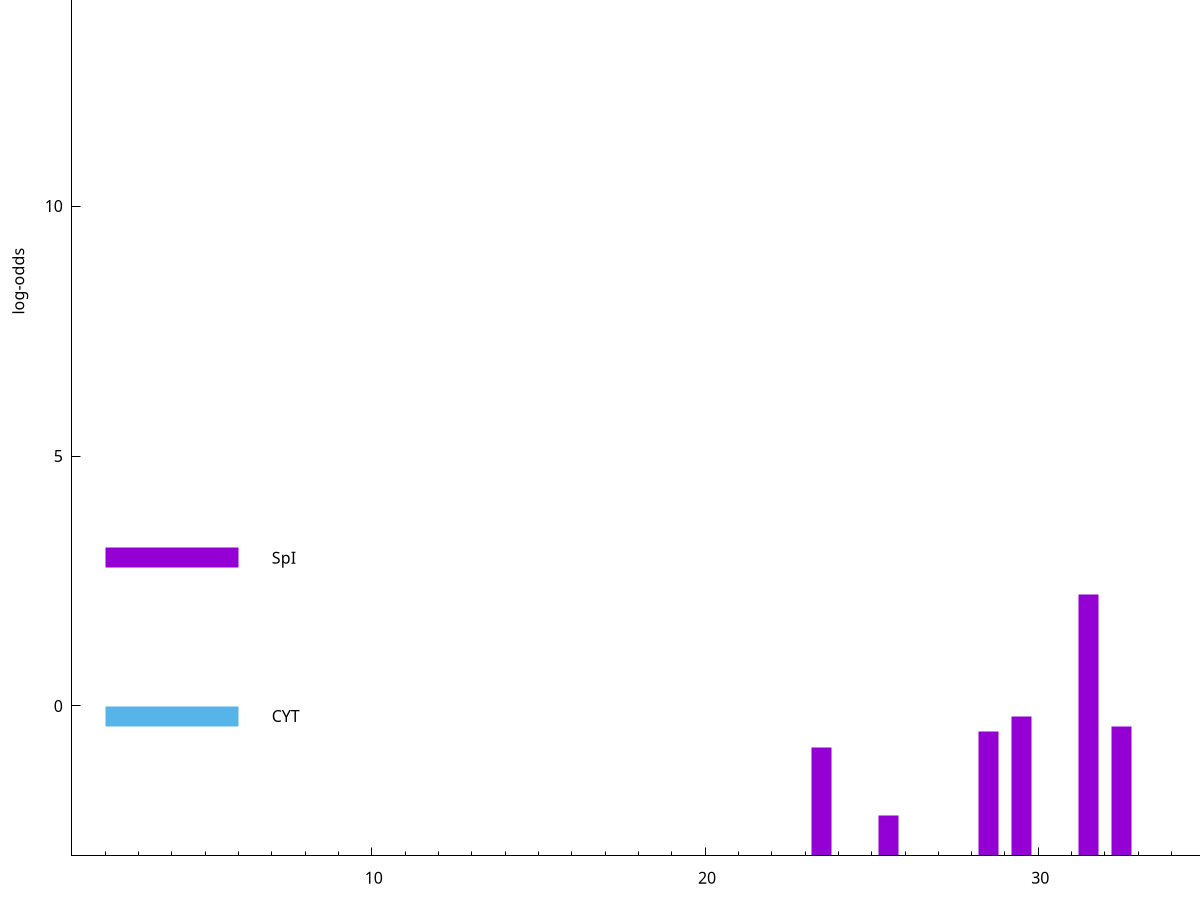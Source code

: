 set title "LipoP predictions for SRR4017844.gff"
set size 2., 1.4
set xrange [1:70] 
set mxtics 10
set yrange [-3:20]
set y2range [0:23]
set ylabel "log-odds"
set term postscript eps color solid "Helvetica" 30
set output "SRR4017844.gff.eps"
set arrow from 2,18.7006 to 6,18.7006 nohead lt 4 lw 20
set label "TMH" at 7,18.7006
set arrow from 2,2.96325 to 6,2.96325 nohead lt 1 lw 20
set label "SpI" at 7,2.96325
set arrow from 2,-0.200913 to 6,-0.200913 nohead lt 3 lw 20
set label "CYT" at 7,-0.200913
set arrow from 2,18.7006 to 6,18.7006 nohead lt 4 lw 20
set label "TMH" at 7,18.7006
# NOTE: The scores below are the log-odds scores with the threshold
# NOTE: subtracted (a hack to make gnuplot make the histogram all
# NOTE: look nice).
plot "-" axes x1y2 title "" with impulses lt 1 lw 20
31.500000 5.221420
29.500000 2.793004
32.500000 2.587319
28.500000 2.482924
23.500000 2.159289
25.500000 0.809700
e
exit
